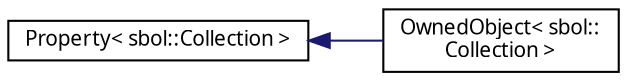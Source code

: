 digraph "Graphical Class Hierarchy"
{
  edge [fontname="FreeSans.ttf",fontsize="10",labelfontname="FreeSans.ttf",labelfontsize="10"];
  node [fontname="FreeSans.ttf",fontsize="10",shape=record];
  rankdir="LR";
  Node0 [label="Property\< sbol::Collection \>",height=0.2,width=0.4,color="black", fillcolor="white", style="filled",URL="$classsbol_1_1_property.html"];
  Node0 -> Node1 [dir="back",color="midnightblue",fontsize="10",style="solid",fontname="FreeSans.ttf"];
  Node1 [label="OwnedObject\< sbol::\lCollection \>",height=0.2,width=0.4,color="black", fillcolor="white", style="filled",URL="$classsbol_1_1_owned_object.html"];
}
